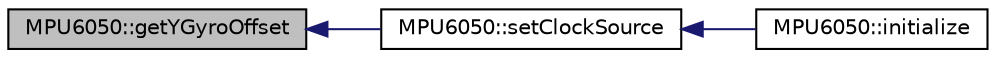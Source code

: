 digraph "MPU6050::getYGyroOffset"
{
  edge [fontname="Helvetica",fontsize="10",labelfontname="Helvetica",labelfontsize="10"];
  node [fontname="Helvetica",fontsize="10",shape=record];
  rankdir="LR";
  Node578 [label="MPU6050::getYGyroOffset",height=0.2,width=0.4,color="black", fillcolor="grey75", style="filled", fontcolor="black"];
  Node578 -> Node579 [dir="back",color="midnightblue",fontsize="10",style="solid",fontname="Helvetica"];
  Node579 [label="MPU6050::setClockSource",height=0.2,width=0.4,color="black", fillcolor="white", style="filled",URL="$class_m_p_u6050.html#a4c1cd147d038e024bdeaa053c4d77734",tooltip="Set clock source setting. "];
  Node579 -> Node580 [dir="back",color="midnightblue",fontsize="10",style="solid",fontname="Helvetica"];
  Node580 [label="MPU6050::initialize",height=0.2,width=0.4,color="black", fillcolor="white", style="filled",URL="$class_m_p_u6050.html#abd8fc6c18adf158011118fbccc7e7054",tooltip="Power on and prepare for general usage. "];
}
